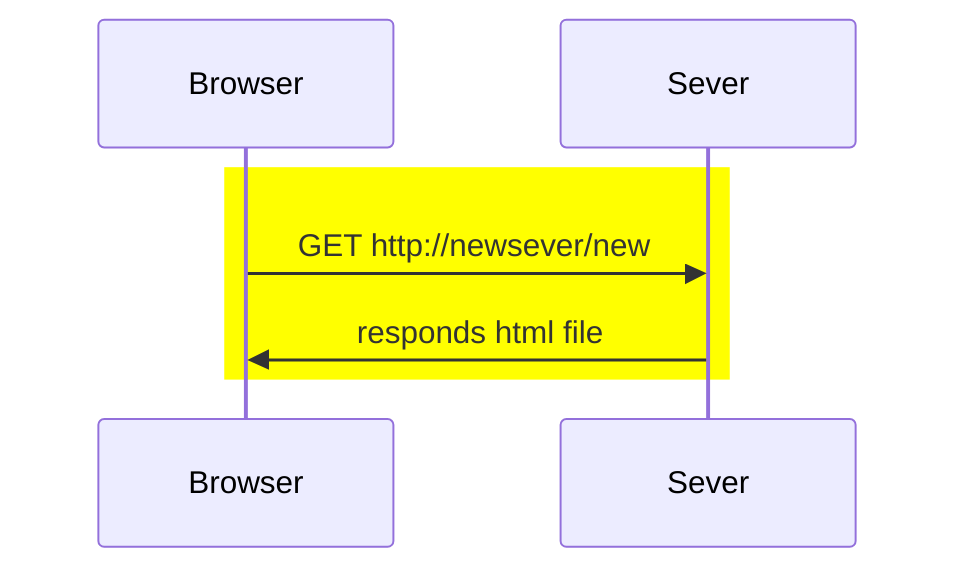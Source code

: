 sequenceDiagram
participant Browser
participant Sever
%% background highlight
rect yellow 
Browser ->> Sever : GET http://newsever/new
Sever ->> Browser : responds html file
end
